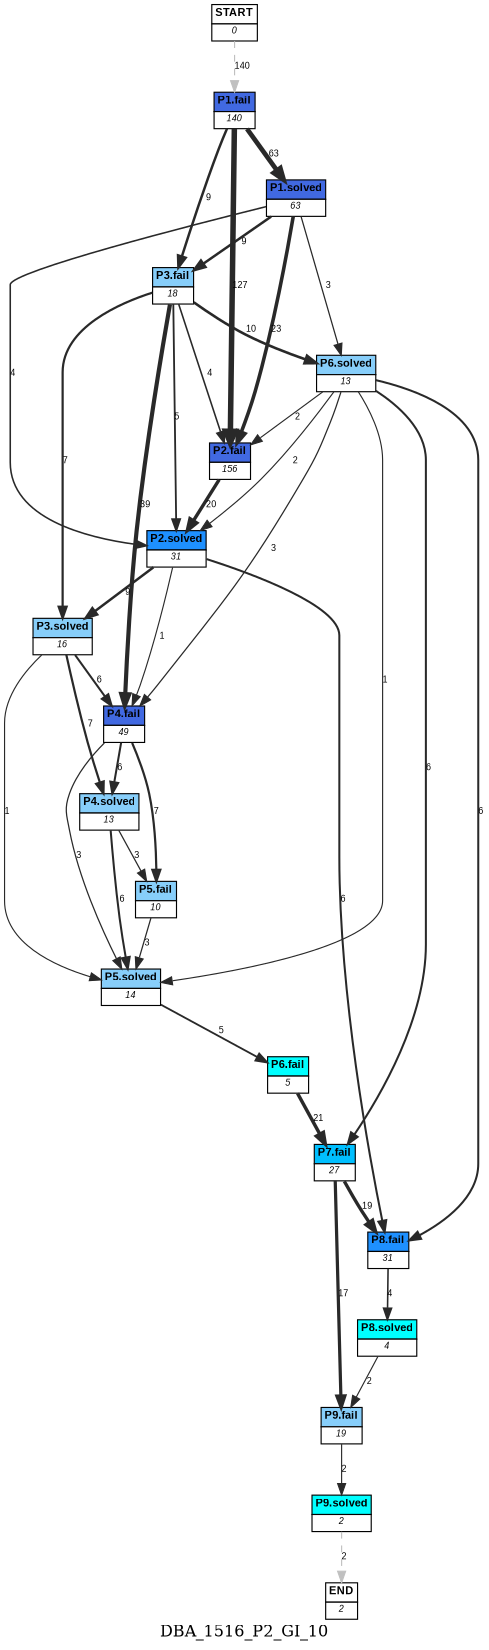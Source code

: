 digraph DBA_1516_P2_GI_10 {
	label=DBA_1516_P2_GI_10;
	dpi = 150
	size="16,11!";
	margin = 0;
"START" [shape=plain, label=<<table border="0" cellborder="1" cellspacing="0"><tr><td bgcolor="white"><FONT face="Arial" POINT-SIZE="10"><b>START</b></FONT></td></tr><tr><td bgcolor="white"><FONT face="Arial" POINT-SIZE="8"><i>0</i></FONT></td></tr></table>>]

"P1.fail" [shape=plain, label=<<table border="0" cellborder="1" cellspacing="0"><tr><td bgcolor="royalblue"><FONT face="Arial" POINT-SIZE="10"><b>P1.fail</b></FONT></td></tr><tr><td bgcolor="white"><FONT face="Arial" POINT-SIZE="8"><i>140</i></FONT></td></tr></table>>]

"P2.fail" [shape=plain, label=<<table border="0" cellborder="1" cellspacing="0"><tr><td bgcolor="royalblue"><FONT face="Arial" POINT-SIZE="10"><b>P2.fail</b></FONT></td></tr><tr><td bgcolor="white"><FONT face="Arial" POINT-SIZE="8"><i>156</i></FONT></td></tr></table>>]

"P1.solved" [shape=plain, label=<<table border="0" cellborder="1" cellspacing="0"><tr><td bgcolor="royalblue"><FONT face="Arial" POINT-SIZE="10"><b>P1.solved</b></FONT></td></tr><tr><td bgcolor="white"><FONT face="Arial" POINT-SIZE="8"><i>63</i></FONT></td></tr></table>>]

"P3.fail" [shape=plain, label=<<table border="0" cellborder="1" cellspacing="0"><tr><td bgcolor="lightskyblue"><FONT face="Arial" POINT-SIZE="10"><b>P3.fail</b></FONT></td></tr><tr><td bgcolor="white"><FONT face="Arial" POINT-SIZE="8"><i>18</i></FONT></td></tr></table>>]

"P4.fail" [shape=plain, label=<<table border="0" cellborder="1" cellspacing="0"><tr><td bgcolor="royalblue"><FONT face="Arial" POINT-SIZE="10"><b>P4.fail</b></FONT></td></tr><tr><td bgcolor="white"><FONT face="Arial" POINT-SIZE="8"><i>49</i></FONT></td></tr></table>>]

"P5.fail" [shape=plain, label=<<table border="0" cellborder="1" cellspacing="0"><tr><td bgcolor="lightskyblue"><FONT face="Arial" POINT-SIZE="10"><b>P5.fail</b></FONT></td></tr><tr><td bgcolor="white"><FONT face="Arial" POINT-SIZE="8"><i>10</i></FONT></td></tr></table>>]

"P2.solved" [shape=plain, label=<<table border="0" cellborder="1" cellspacing="0"><tr><td bgcolor="dodgerblue"><FONT face="Arial" POINT-SIZE="10"><b>P2.solved</b></FONT></td></tr><tr><td bgcolor="white"><FONT face="Arial" POINT-SIZE="8"><i>31</i></FONT></td></tr></table>>]

"P3.solved" [shape=plain, label=<<table border="0" cellborder="1" cellspacing="0"><tr><td bgcolor="lightskyblue"><FONT face="Arial" POINT-SIZE="10"><b>P3.solved</b></FONT></td></tr><tr><td bgcolor="white"><FONT face="Arial" POINT-SIZE="8"><i>16</i></FONT></td></tr></table>>]

"P4.solved" [shape=plain, label=<<table border="0" cellborder="1" cellspacing="0"><tr><td bgcolor="lightskyblue"><FONT face="Arial" POINT-SIZE="10"><b>P4.solved</b></FONT></td></tr><tr><td bgcolor="white"><FONT face="Arial" POINT-SIZE="8"><i>13</i></FONT></td></tr></table>>]

"P5.solved" [shape=plain, label=<<table border="0" cellborder="1" cellspacing="0"><tr><td bgcolor="lightskyblue"><FONT face="Arial" POINT-SIZE="10"><b>P5.solved</b></FONT></td></tr><tr><td bgcolor="white"><FONT face="Arial" POINT-SIZE="8"><i>14</i></FONT></td></tr></table>>]

"P6.fail" [shape=plain, label=<<table border="0" cellborder="1" cellspacing="0"><tr><td bgcolor="aqua"><FONT face="Arial" POINT-SIZE="10"><b>P6.fail</b></FONT></td></tr><tr><td bgcolor="white"><FONT face="Arial" POINT-SIZE="8"><i>5</i></FONT></td></tr></table>>]

"P7.fail" [shape=plain, label=<<table border="0" cellborder="1" cellspacing="0"><tr><td bgcolor="deepskyblue"><FONT face="Arial" POINT-SIZE="10"><b>P7.fail</b></FONT></td></tr><tr><td bgcolor="white"><FONT face="Arial" POINT-SIZE="8"><i>27</i></FONT></td></tr></table>>]

"P8.fail" [shape=plain, label=<<table border="0" cellborder="1" cellspacing="0"><tr><td bgcolor="dodgerblue"><FONT face="Arial" POINT-SIZE="10"><b>P8.fail</b></FONT></td></tr><tr><td bgcolor="white"><FONT face="Arial" POINT-SIZE="8"><i>31</i></FONT></td></tr></table>>]

"P6.solved" [shape=plain, label=<<table border="0" cellborder="1" cellspacing="0"><tr><td bgcolor="lightskyblue"><FONT face="Arial" POINT-SIZE="10"><b>P6.solved</b></FONT></td></tr><tr><td bgcolor="white"><FONT face="Arial" POINT-SIZE="8"><i>13</i></FONT></td></tr></table>>]

"P8.solved" [shape=plain, label=<<table border="0" cellborder="1" cellspacing="0"><tr><td bgcolor="aqua"><FONT face="Arial" POINT-SIZE="10"><b>P8.solved</b></FONT></td></tr><tr><td bgcolor="white"><FONT face="Arial" POINT-SIZE="8"><i>4</i></FONT></td></tr></table>>]

"P9.fail" [shape=plain, label=<<table border="0" cellborder="1" cellspacing="0"><tr><td bgcolor="lightskyblue"><FONT face="Arial" POINT-SIZE="10"><b>P9.fail</b></FONT></td></tr><tr><td bgcolor="white"><FONT face="Arial" POINT-SIZE="8"><i>19</i></FONT></td></tr></table>>]

"P9.solved" [shape=plain, label=<<table border="0" cellborder="1" cellspacing="0"><tr><td bgcolor="aqua"><FONT face="Arial" POINT-SIZE="10"><b>P9.solved</b></FONT></td></tr><tr><td bgcolor="white"><FONT face="Arial" POINT-SIZE="8"><i>2</i></FONT></td></tr></table>>]

"END" [shape=plain, label=<<table border="0" cellborder="1" cellspacing="0"><tr><td bgcolor="white"><FONT face="Arial" POINT-SIZE="10"><b>END</b></FONT></td></tr><tr><td bgcolor="white"><FONT face="Arial" POINT-SIZE="8"><i>2</i></FONT></td></tr></table>>]

"START" -> "P1.fail" [ style = dashed color=grey label ="140" labelfloat=false fontname="Arial" fontsize=8]

"P1.fail" -> "P2.fail" [ color=grey16 penwidth = "4.84418708645859"label ="127" labelfloat=false fontname="Arial" fontsize=8]

"P1.fail" -> "P1.solved" [ color=grey16 penwidth = "4.14313472639153"label ="63" labelfloat=false fontname="Arial" fontsize=8]

"P1.fail" -> "P3.fail" [ color=grey16 penwidth = "2.19722457733622"label ="9" labelfloat=false fontname="Arial" fontsize=8]

"P2.fail" -> "P2.solved" [ color=grey16 penwidth = "2.99573227355399"label ="20" labelfloat=false fontname="Arial" fontsize=8]

"P1.solved" -> "P2.fail" [ color=grey16 penwidth = "3.13549421592915"label ="23" labelfloat=false fontname="Arial" fontsize=8]

"P1.solved" -> "P3.fail" [ color=grey16 penwidth = "2.19722457733622"label ="9" labelfloat=false fontname="Arial" fontsize=8]

"P1.solved" -> "P2.solved" [ color=grey16 penwidth = "1.38629436111989"label ="4" labelfloat=false fontname="Arial" fontsize=8]

"P1.solved" -> "P6.solved" [ color=grey16 penwidth = "1.09861228866811"label ="3" labelfloat=false fontname="Arial" fontsize=8]

"P3.fail" -> "P2.fail" [ color=grey16 penwidth = "1.38629436111989"label ="4" labelfloat=false fontname="Arial" fontsize=8]

"P3.fail" -> "P4.fail" [ color=grey16 penwidth = "3.66356164612965"label ="39" labelfloat=false fontname="Arial" fontsize=8]

"P3.fail" -> "P2.solved" [ color=grey16 penwidth = "1.6094379124341"label ="5" labelfloat=false fontname="Arial" fontsize=8]

"P3.fail" -> "P3.solved" [ color=grey16 penwidth = "1.94591014905531"label ="7" labelfloat=false fontname="Arial" fontsize=8]

"P3.fail" -> "P6.solved" [ color=grey16 penwidth = "2.30258509299405"label ="10" labelfloat=false fontname="Arial" fontsize=8]

"P4.fail" -> "P5.fail" [ color=grey16 penwidth = "1.94591014905531"label ="7" labelfloat=false fontname="Arial" fontsize=8]

"P4.fail" -> "P4.solved" [ color=grey16 penwidth = "1.79175946922805"label ="6" labelfloat=false fontname="Arial" fontsize=8]

"P4.fail" -> "P5.solved" [ color=grey16 penwidth = "1.09861228866811"label ="3" labelfloat=false fontname="Arial" fontsize=8]

"P5.fail" -> "P5.solved" [ color=grey16 penwidth = "1.09861228866811"label ="3" labelfloat=false fontname="Arial" fontsize=8]

"P2.solved" -> "P4.fail" [ color=grey16 penwidth = "1"label ="1" labelfloat=false fontname="Arial" fontsize=8]

"P2.solved" -> "P3.solved" [ color=grey16 penwidth = "2.19722457733622"label ="9" labelfloat=false fontname="Arial" fontsize=8]

"P2.solved" -> "P8.fail" [ color=grey16 penwidth = "1.79175946922805"label ="6" labelfloat=false fontname="Arial" fontsize=8]

"P3.solved" -> "P4.fail" [ color=grey16 penwidth = "1.79175946922805"label ="6" labelfloat=false fontname="Arial" fontsize=8]

"P3.solved" -> "P4.solved" [ color=grey16 penwidth = "1.94591014905531"label ="7" labelfloat=false fontname="Arial" fontsize=8]

"P3.solved" -> "P5.solved" [ color=grey16 penwidth = "1"label ="1" labelfloat=false fontname="Arial" fontsize=8]

"P4.solved" -> "P5.fail" [ color=grey16 penwidth = "1.09861228866811"label ="3" labelfloat=false fontname="Arial" fontsize=8]

"P4.solved" -> "P5.solved" [ color=grey16 penwidth = "1.79175946922805"label ="6" labelfloat=false fontname="Arial" fontsize=8]

"P5.solved" -> "P6.fail" [ color=grey16 penwidth = "1.6094379124341"label ="5" labelfloat=false fontname="Arial" fontsize=8]

"P6.fail" -> "P7.fail" [ color=grey16 penwidth = "3.04452243772342"label ="21" labelfloat=false fontname="Arial" fontsize=8]

"P7.fail" -> "P8.fail" [ color=grey16 penwidth = "2.94443897916644"label ="19" labelfloat=false fontname="Arial" fontsize=8]

"P7.fail" -> "P9.fail" [ color=grey16 penwidth = "2.83321334405622"label ="17" labelfloat=false fontname="Arial" fontsize=8]

"P8.fail" -> "P8.solved" [ color=grey16 penwidth = "1.38629436111989"label ="4" labelfloat=false fontname="Arial" fontsize=8]

"P6.solved" -> "P2.fail" [ color=grey16 penwidth = "1"label ="2" labelfloat=false fontname="Arial" fontsize=8]

"P6.solved" -> "P4.fail" [ color=grey16 penwidth = "1.09861228866811"label ="3" labelfloat=false fontname="Arial" fontsize=8]

"P6.solved" -> "P2.solved" [ color=grey16 penwidth = "1"label ="2" labelfloat=false fontname="Arial" fontsize=8]

"P6.solved" -> "P5.solved" [ color=grey16 penwidth = "1"label ="1" labelfloat=false fontname="Arial" fontsize=8]

"P6.solved" -> "P7.fail" [ color=grey16 penwidth = "1.79175946922805"label ="6" labelfloat=false fontname="Arial" fontsize=8]

"P6.solved" -> "P8.fail" [ color=grey16 penwidth = "1.79175946922805"label ="6" labelfloat=false fontname="Arial" fontsize=8]

"P8.solved" -> "P9.fail" [ color=grey16 penwidth = "1"label ="2" labelfloat=false fontname="Arial" fontsize=8]

"P9.fail" -> "P9.solved" [ color=grey16 penwidth = "1"label ="2" labelfloat=false fontname="Arial" fontsize=8]

"P9.solved" -> "END" [ style = dashed color=grey label ="2" labelfloat=false fontname="Arial" fontsize=8]

}
